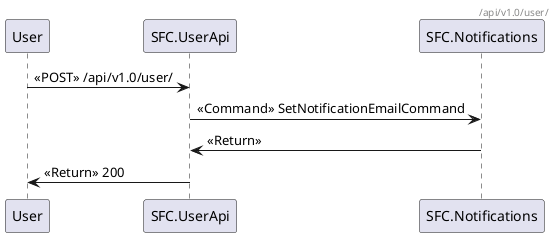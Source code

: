 @startuml
header /api/v1.0/user/
User -> SFC.UserApi : <<POST>> /api/v1.0/user/
SFC.UserApi -> SFC.Notifications : <<Command>> SetNotificationEmailCommand
SFC.Notifications -> SFC.UserApi : <<Return>> 
SFC.UserApi -> User: <<Return>> 200
@enduml
